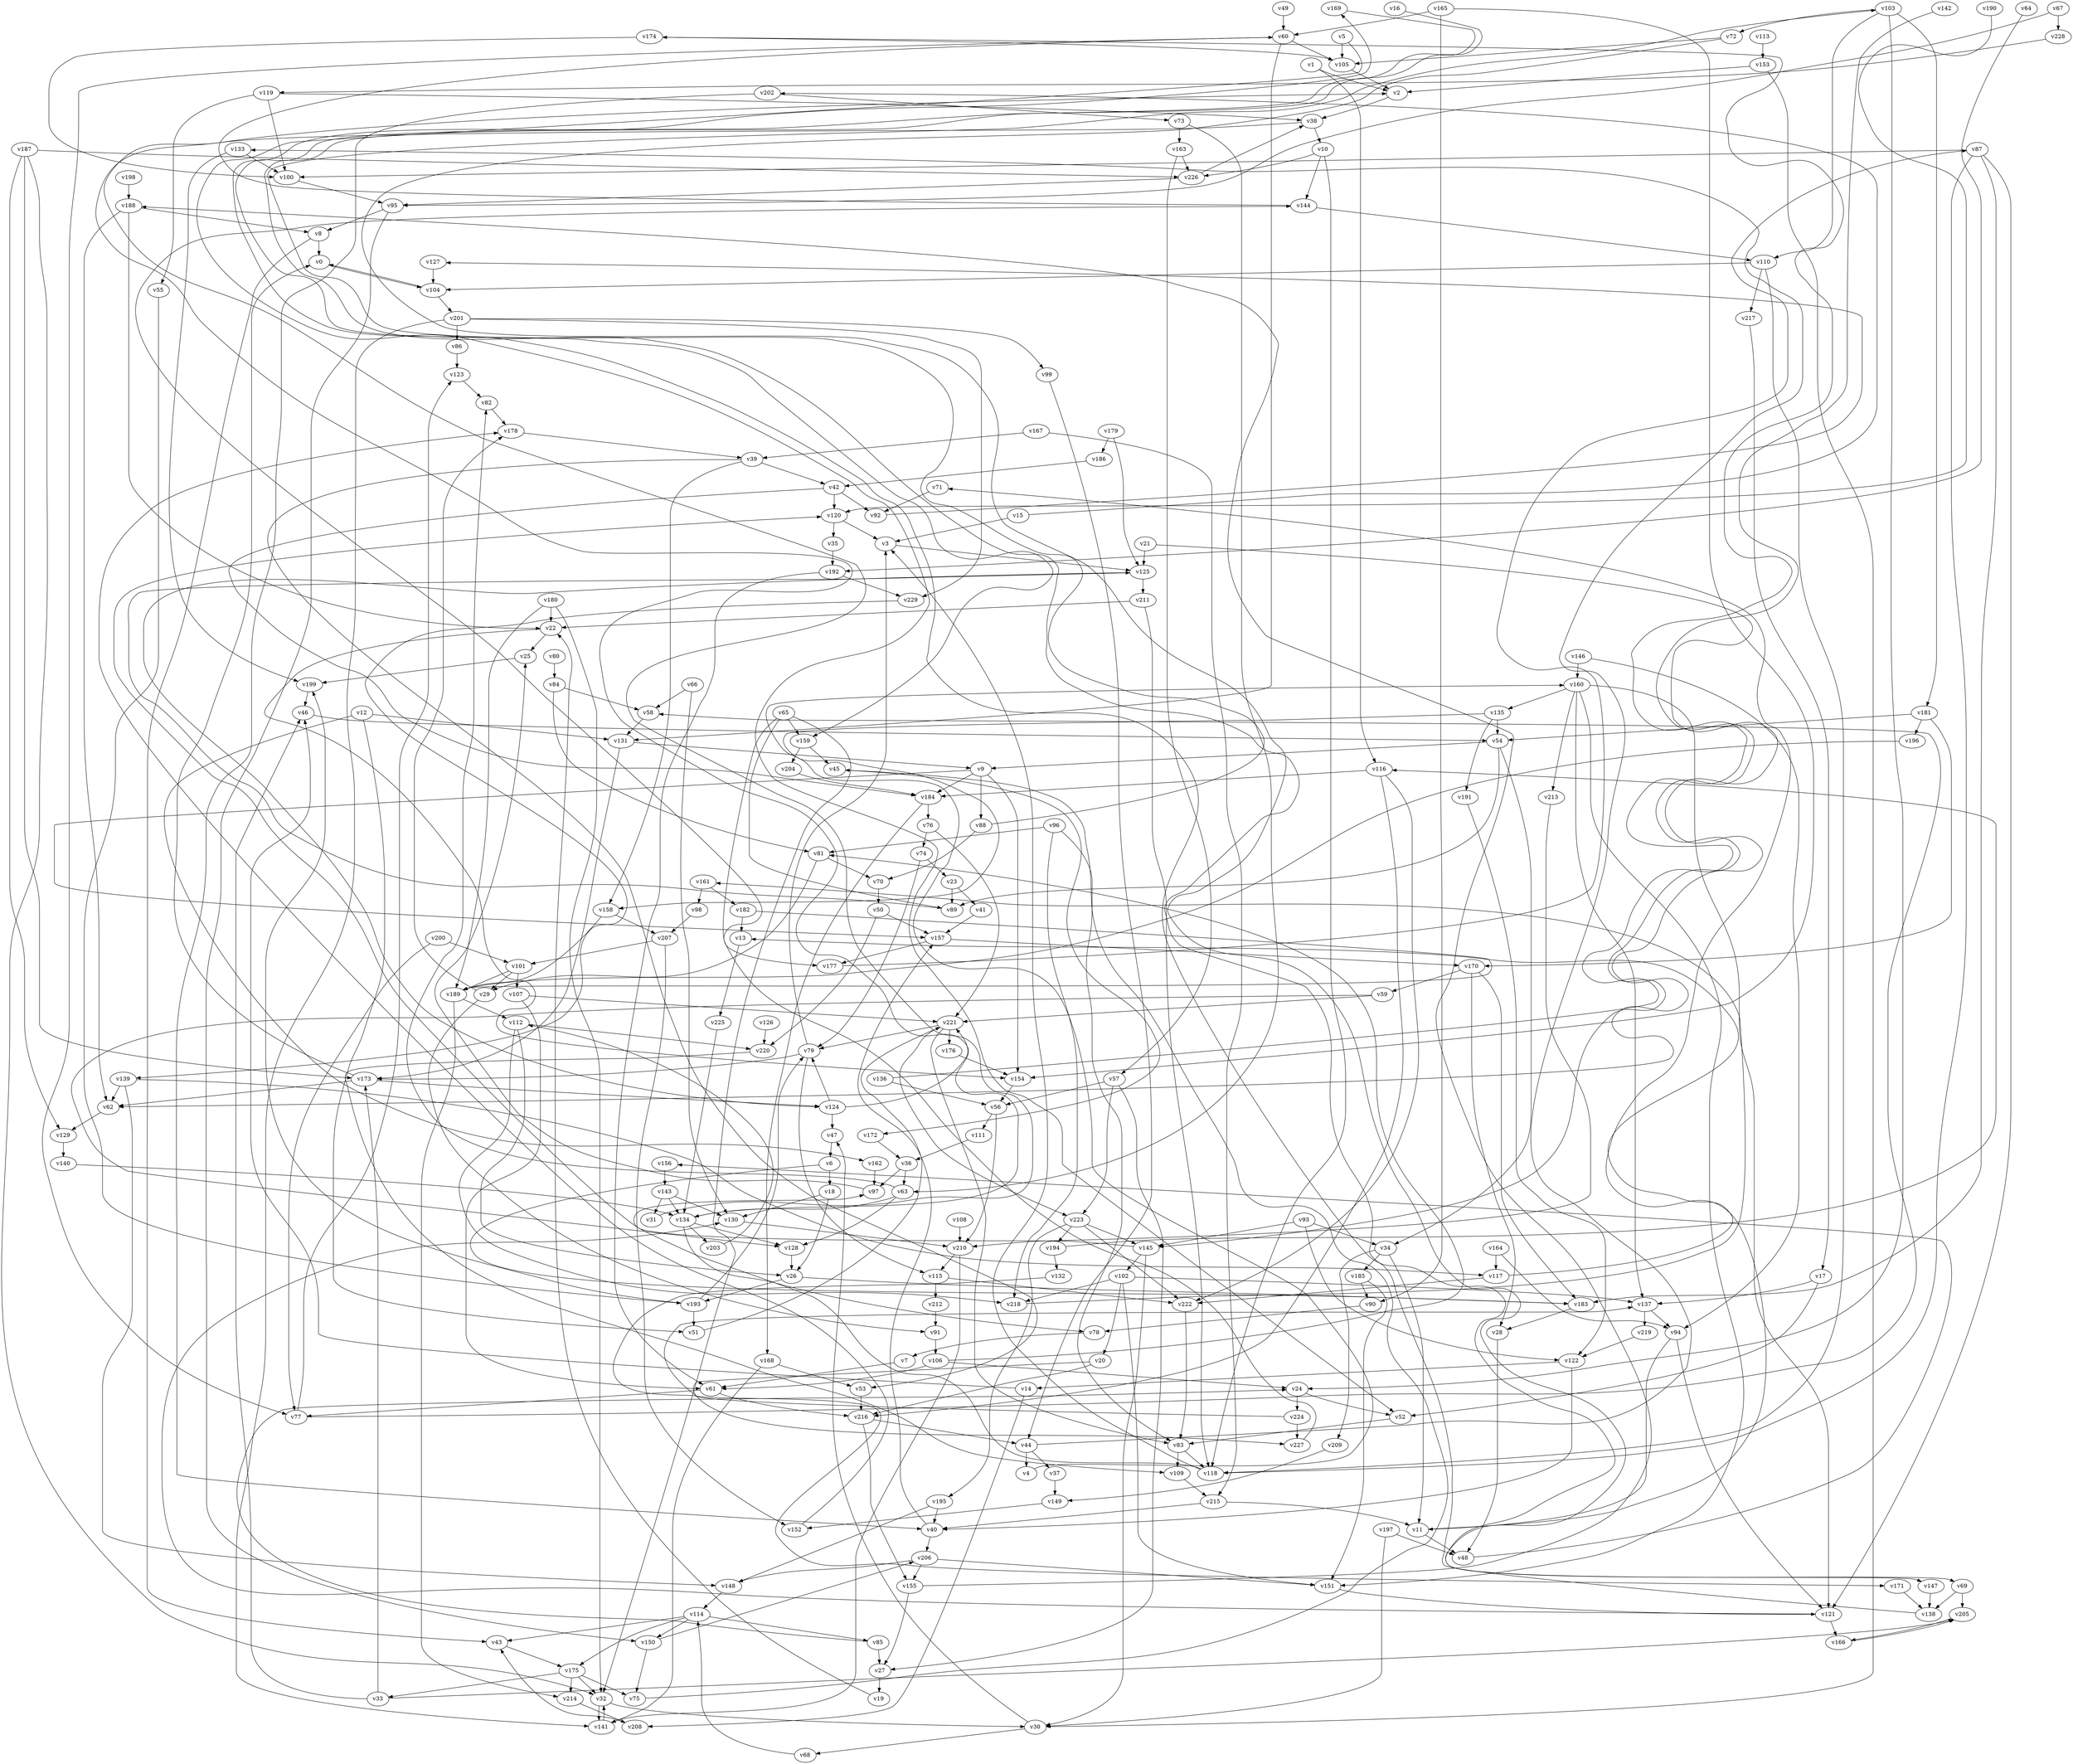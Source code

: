 // Benchmark game 341 - 230 vertices
// time_bound: 20
// targets: v212
digraph G {
    v0 [name="v0", player=0];
    v1 [name="v1", player=0];
    v2 [name="v2", player=0];
    v3 [name="v3", player=0];
    v4 [name="v4", player=1];
    v5 [name="v5", player=1];
    v6 [name="v6", player=0];
    v7 [name="v7", player=0];
    v8 [name="v8", player=1];
    v9 [name="v9", player=0];
    v10 [name="v10", player=0];
    v11 [name="v11", player=0];
    v12 [name="v12", player=0];
    v13 [name="v13", player=0];
    v14 [name="v14", player=1];
    v15 [name="v15", player=1];
    v16 [name="v16", player=1];
    v17 [name="v17", player=0];
    v18 [name="v18", player=0];
    v19 [name="v19", player=1];
    v20 [name="v20", player=0];
    v21 [name="v21", player=1];
    v22 [name="v22", player=1];
    v23 [name="v23", player=0];
    v24 [name="v24", player=0];
    v25 [name="v25", player=1];
    v26 [name="v26", player=1];
    v27 [name="v27", player=0];
    v28 [name="v28", player=1];
    v29 [name="v29", player=0];
    v30 [name="v30", player=0];
    v31 [name="v31", player=1];
    v32 [name="v32", player=0];
    v33 [name="v33", player=0];
    v34 [name="v34", player=1];
    v35 [name="v35", player=0];
    v36 [name="v36", player=0];
    v37 [name="v37", player=1];
    v38 [name="v38", player=0];
    v39 [name="v39", player=0];
    v40 [name="v40", player=0];
    v41 [name="v41", player=0];
    v42 [name="v42", player=1];
    v43 [name="v43", player=0];
    v44 [name="v44", player=0];
    v45 [name="v45", player=1];
    v46 [name="v46", player=1];
    v47 [name="v47", player=0];
    v48 [name="v48", player=0];
    v49 [name="v49", player=1];
    v50 [name="v50", player=1];
    v51 [name="v51", player=0];
    v52 [name="v52", player=1];
    v53 [name="v53", player=0];
    v54 [name="v54", player=1];
    v55 [name="v55", player=0];
    v56 [name="v56", player=0];
    v57 [name="v57", player=1];
    v58 [name="v58", player=0];
    v59 [name="v59", player=1];
    v60 [name="v60", player=1];
    v61 [name="v61", player=1];
    v62 [name="v62", player=1];
    v63 [name="v63", player=0];
    v64 [name="v64", player=1];
    v65 [name="v65", player=0];
    v66 [name="v66", player=0];
    v67 [name="v67", player=0];
    v68 [name="v68", player=0];
    v69 [name="v69", player=1];
    v70 [name="v70", player=0];
    v71 [name="v71", player=0];
    v72 [name="v72", player=0];
    v73 [name="v73", player=0];
    v74 [name="v74", player=0];
    v75 [name="v75", player=1];
    v76 [name="v76", player=1];
    v77 [name="v77", player=0];
    v78 [name="v78", player=0];
    v79 [name="v79", player=1];
    v80 [name="v80", player=0];
    v81 [name="v81", player=0];
    v82 [name="v82", player=1];
    v83 [name="v83", player=1];
    v84 [name="v84", player=1];
    v85 [name="v85", player=0];
    v86 [name="v86", player=1];
    v87 [name="v87", player=1];
    v88 [name="v88", player=1];
    v89 [name="v89", player=1];
    v90 [name="v90", player=1];
    v91 [name="v91", player=0];
    v92 [name="v92", player=0];
    v93 [name="v93", player=0];
    v94 [name="v94", player=0];
    v95 [name="v95", player=1];
    v96 [name="v96", player=0];
    v97 [name="v97", player=0];
    v98 [name="v98", player=1];
    v99 [name="v99", player=0];
    v100 [name="v100", player=1];
    v101 [name="v101", player=1];
    v102 [name="v102", player=0];
    v103 [name="v103", player=1];
    v104 [name="v104", player=1];
    v105 [name="v105", player=1];
    v106 [name="v106", player=1];
    v107 [name="v107", player=0];
    v108 [name="v108", player=1];
    v109 [name="v109", player=1];
    v110 [name="v110", player=0];
    v111 [name="v111", player=0];
    v112 [name="v112", player=0];
    v113 [name="v113", player=0];
    v114 [name="v114", player=1];
    v115 [name="v115", player=1];
    v116 [name="v116", player=0];
    v117 [name="v117", player=1];
    v118 [name="v118", player=1];
    v119 [name="v119", player=0];
    v120 [name="v120", player=1];
    v121 [name="v121", player=1];
    v122 [name="v122", player=0];
    v123 [name="v123", player=1];
    v124 [name="v124", player=1];
    v125 [name="v125", player=1];
    v126 [name="v126", player=1];
    v127 [name="v127", player=1];
    v128 [name="v128", player=1];
    v129 [name="v129", player=0];
    v130 [name="v130", player=1];
    v131 [name="v131", player=0];
    v132 [name="v132", player=1];
    v133 [name="v133", player=0];
    v134 [name="v134", player=0];
    v135 [name="v135", player=0];
    v136 [name="v136", player=0];
    v137 [name="v137", player=1];
    v138 [name="v138", player=0];
    v139 [name="v139", player=1];
    v140 [name="v140", player=0];
    v141 [name="v141", player=1];
    v142 [name="v142", player=1];
    v143 [name="v143", player=1];
    v144 [name="v144", player=0];
    v145 [name="v145", player=1];
    v146 [name="v146", player=0];
    v147 [name="v147", player=1];
    v148 [name="v148", player=1];
    v149 [name="v149", player=0];
    v150 [name="v150", player=0];
    v151 [name="v151", player=0];
    v152 [name="v152", player=1];
    v153 [name="v153", player=1];
    v154 [name="v154", player=1];
    v155 [name="v155", player=1];
    v156 [name="v156", player=1];
    v157 [name="v157", player=1];
    v158 [name="v158", player=1];
    v159 [name="v159", player=0];
    v160 [name="v160", player=0];
    v161 [name="v161", player=0];
    v162 [name="v162", player=1];
    v163 [name="v163", player=0];
    v164 [name="v164", player=1];
    v165 [name="v165", player=1];
    v166 [name="v166", player=0];
    v167 [name="v167", player=0];
    v168 [name="v168", player=0];
    v169 [name="v169", player=1];
    v170 [name="v170", player=1];
    v171 [name="v171", player=1];
    v172 [name="v172", player=0];
    v173 [name="v173", player=0];
    v174 [name="v174", player=1];
    v175 [name="v175", player=0];
    v176 [name="v176", player=1];
    v177 [name="v177", player=0];
    v178 [name="v178", player=1];
    v179 [name="v179", player=1];
    v180 [name="v180", player=0];
    v181 [name="v181", player=0];
    v182 [name="v182", player=0];
    v183 [name="v183", player=0];
    v184 [name="v184", player=1];
    v185 [name="v185", player=0];
    v186 [name="v186", player=0];
    v187 [name="v187", player=1];
    v188 [name="v188", player=0];
    v189 [name="v189", player=1];
    v190 [name="v190", player=0];
    v191 [name="v191", player=1];
    v192 [name="v192", player=1];
    v193 [name="v193", player=1];
    v194 [name="v194", player=1];
    v195 [name="v195", player=0];
    v196 [name="v196", player=0];
    v197 [name="v197", player=1];
    v198 [name="v198", player=1];
    v199 [name="v199", player=0];
    v200 [name="v200", player=0];
    v201 [name="v201", player=1];
    v202 [name="v202", player=0];
    v203 [name="v203", player=0];
    v204 [name="v204", player=0];
    v205 [name="v205", player=0];
    v206 [name="v206", player=0];
    v207 [name="v207", player=0];
    v208 [name="v208", player=0];
    v209 [name="v209", player=1];
    v210 [name="v210", player=0];
    v211 [name="v211", player=0];
    v212 [name="v212", player=1, target=1];
    v213 [name="v213", player=1];
    v214 [name="v214", player=1];
    v215 [name="v215", player=1];
    v216 [name="v216", player=1];
    v217 [name="v217", player=1];
    v218 [name="v218", player=0];
    v219 [name="v219", player=1];
    v220 [name="v220", player=0];
    v221 [name="v221", player=0];
    v222 [name="v222", player=1];
    v223 [name="v223", player=0];
    v224 [name="v224", player=0];
    v225 [name="v225", player=1];
    v226 [name="v226", player=0];
    v227 [name="v227", player=0];
    v228 [name="v228", player=0];
    v229 [name="v229", player=1];

    v0 -> v104;
    v1 -> v116;
    v2 -> v38;
    v3 -> v125;
    v4 -> v160 [constraint="t >= 1"];
    v5 -> v52 [constraint="t < 14"];
    v6 -> v183 [constraint="t >= 5"];
    v7 -> v61;
    v8 -> v0;
    v9 -> v157 [constraint="t >= 3"];
    v10 -> v226;
    v11 -> v71 [constraint="t mod 4 == 0"];
    v12 -> v162 [constraint="t mod 4 == 1"];
    v13 -> v225;
    v14 -> v46;
    v15 -> v202 [constraint="t mod 5 == 4"];
    v16 -> v69 [constraint="t < 12"];
    v17 -> v137;
    v18 -> v130;
    v19 -> v22;
    v20 -> v227 [constraint="t >= 2"];
    v21 -> v62 [constraint="t < 11"];
    v22 -> v154 [constraint="t < 15"];
    v23 -> v89;
    v24 -> v52;
    v25 -> v199;
    v26 -> v183;
    v27 -> v19;
    v28 -> v48;
    v29 -> v91 [constraint="t >= 3"];
    v30 -> v68;
    v31 -> v2 [constraint="t >= 2"];
    v32 -> v141;
    v33 -> v205 [constraint="t < 6"];
    v34 -> v209;
    v35 -> v192;
    v36 -> v97;
    v37 -> v149;
    v38 -> v134 [constraint="t mod 3 == 1"];
    v39 -> v53 [constraint="t < 6"];
    v40 -> v157;
    v41 -> v157;
    v42 -> v184 [constraint="t >= 4"];
    v43 -> v175;
    v44 -> v133 [constraint="t mod 5 == 3"];
    v45 -> v172 [constraint="t mod 3 == 2"];
    v46 -> v54;
    v47 -> v6;
    v48 -> v156 [constraint="t mod 2 == 0"];
    v49 -> v60;
    v50 -> v220;
    v51 -> v221;
    v52 -> v83;
    v53 -> v216;
    v54 -> v34;
    v55 -> v193;
    v56 -> v210;
    v57 -> v27;
    v58 -> v131;
    v59 -> v128 [constraint="t mod 4 == 0"];
    v60 -> v77;
    v61 -> v216;
    v62 -> v129;
    v63 -> v82;
    v64 -> v192 [constraint="t >= 4"];
    v65 -> v159;
    v66 -> v58;
    v67 -> v95 [constraint="t mod 2 == 1"];
    v68 -> v114;
    v69 -> v138;
    v70 -> v50;
    v71 -> v92;
    v72 -> v147 [constraint="t mod 2 == 1"];
    v73 -> v63;
    v74 -> v23;
    v75 -> v45 [constraint="t >= 1"];
    v76 -> v74;
    v77 -> v58 [constraint="t mod 4 == 1"];
    v78 -> v7;
    v79 -> v173;
    v80 -> v84;
    v81 -> v70;
    v82 -> v178;
    v83 -> v109;
    v84 -> v81;
    v85 -> v24 [constraint="t < 11"];
    v86 -> v123;
    v87 -> v118;
    v88 -> v103 [constraint="t mod 4 == 1"];
    v89 -> v125 [constraint="t >= 3"];
    v90 -> v78;
    v91 -> v106;
    v92 -> v127 [constraint="t < 9"];
    v93 -> v145;
    v94 -> v121;
    v95 -> v8;
    v96 -> v81;
    v97 -> v25;
    v98 -> v207;
    v99 -> v44;
    v100 -> v95;
    v101 -> v107;
    v102 -> v20;
    v103 -> v72;
    v104 -> v0;
    v105 -> v2;
    v106 -> v81 [constraint="t >= 4"];
    v107 -> v61;
    v108 -> v210;
    v109 -> v215;
    v110 -> v217;
    v111 -> v36;
    v112 -> v220;
    v113 -> v153;
    v114 -> v85;
    v115 -> v222;
    v116 -> v184;
    v117 -> v13 [constraint="t >= 1"];
    v118 -> v120 [constraint="t mod 5 == 1"];
    v119 -> v100;
    v120 -> v35;
    v121 -> v130 [constraint="t < 5"];
    v122 -> v14;
    v123 -> v82;
    v124 -> v221;
    v125 -> v124 [constraint="t >= 4"];
    v126 -> v220;
    v127 -> v104;
    v128 -> v26;
    v129 -> v140;
    v130 -> v210;
    v131 -> v173;
    v132 -> v171 [constraint="t mod 4 == 2"];
    v133 -> v100;
    v134 -> v78;
    v135 -> v158 [constraint="t mod 4 == 0"];
    v136 -> v174 [constraint="t mod 4 == 3"];
    v137 -> v94;
    v138 -> v169 [constraint="t < 9"];
    v139 -> v117 [constraint="t >= 1"];
    v140 -> v134 [constraint="t < 7"];
    v141 -> v32 [constraint="t < 12"];
    v142 -> v145 [constraint="t >= 3"];
    v143 -> v134;
    v144 -> v60 [constraint="t < 10"];
    v145 -> v97 [constraint="t < 13"];
    v146 -> v160;
    v147 -> v138;
    v148 -> v114;
    v149 -> v152;
    v150 -> v75;
    v151 -> v121;
    v152 -> v178 [constraint="t < 8"];
    v153 -> v2;
    v154 -> v56;
    v155 -> v188 [constraint="t < 12"];
    v156 -> v143;
    v157 -> v170;
    v158 -> v207;
    v159 -> v45;
    v160 -> v135;
    v161 -> v182;
    v162 -> v97;
    v163 -> v57;
    v164 -> v117;
    v165 -> v60;
    v166 -> v205 [constraint="t < 14"];
    v167 -> v215;
    v168 -> v53;
    v169 -> v159 [constraint="t mod 4 == 2"];
    v170 -> v28;
    v171 -> v138;
    v172 -> v36;
    v173 -> v62;
    v174 -> v105;
    v175 -> v214;
    v176 -> v154;
    v177 -> v87 [constraint="t >= 2"];
    v178 -> v39;
    v179 -> v125;
    v180 -> v22;
    v181 -> v170;
    v182 -> v189 [constraint="t < 10"];
    v183 -> v28;
    v184 -> v76;
    v185 -> v90;
    v186 -> v42;
    v187 -> v129;
    v188 -> v22;
    v189 -> v214;
    v190 -> v120 [constraint="t mod 3 == 0"];
    v191 -> v122;
    v192 -> v61;
    v193 -> v79;
    v194 -> v116 [constraint="t >= 1"];
    v195 -> v148;
    v196 -> v189 [constraint="t < 15"];
    v197 -> v30;
    v198 -> v188;
    v199 -> v46;
    v200 -> v101;
    v201 -> v229;
    v202 -> v73;
    v203 -> v112 [constraint="t >= 3"];
    v204 -> v184;
    v205 -> v166;
    v206 -> v155;
    v207 -> v152;
    v208 -> v43;
    v209 -> v149;
    v210 -> v141;
    v211 -> v22;
    v212 -> v91;
    v213 -> v210;
    v214 -> v208;
    v215 -> v40;
    v216 -> v44;
    v217 -> v17;
    v218 -> v161 [constraint="t >= 1"];
    v219 -> v122;
    v220 -> v109 [constraint="t < 8"];
    v221 -> v176;
    v222 -> v83;
    v223 -> v222;
    v224 -> v137 [constraint="t mod 4 == 3"];
    v225 -> v134;
    v226 -> v38;
    v227 -> v144 [constraint="t mod 3 == 0"];
    v228 -> v119 [constraint="t mod 5 == 4"];
    v229 -> v139 [constraint="t mod 4 == 1"];
    v23 -> v41;
    v150 -> v206;
    v114 -> v150;
    v9 -> v88;
    v36 -> v63;
    v54 -> v9;
    v44 -> v4;
    v103 -> v181;
    v160 -> v121;
    v143 -> v31;
    v74 -> v79;
    v39 -> v158;
    v57 -> v56;
    v10 -> v144;
    v30 -> v47;
    v157 -> v177;
    v67 -> v228;
    v189 -> v112;
    v175 -> v75;
    v34 -> v185;
    v221 -> v79;
    v224 -> v227;
    v144 -> v110;
    v14 -> v208;
    v112 -> v218;
    v180 -> v32;
    v187 -> v32;
    v72 -> v105;
    v160 -> v213;
    v60 -> v131;
    v170 -> v183;
    v159 -> v204;
    v42 -> v120;
    v206 -> v148;
    v54 -> v89;
    v117 -> v222;
    v165 -> v154;
    v143 -> v130;
    v6 -> v18;
    v102 -> v218;
    v119 -> v38;
    v182 -> v13;
    v101 -> v189;
    v9 -> v154;
    v107 -> v221;
    v112 -> v26;
    v63 -> v134;
    v201 -> v141;
    v65 -> v32;
    v18 -> v26;
    v155 -> v27;
    v15 -> v3;
    v17 -> v52;
    v116 -> v222;
    v160 -> v137;
    v22 -> v25;
    v32 -> v30;
    v33 -> v173;
    v110 -> v104;
    v39 -> v42;
    v21 -> v125;
    v181 -> v54;
    v84 -> v58;
    v66 -> v130;
    v59 -> v221;
    v185 -> v151;
    v223 -> v145;
    v56 -> v111;
    v136 -> v56;
    v5 -> v105;
    v101 -> v29;
    v103 -> v24;
    v200 -> v77;
    v160 -> v151;
    v24 -> v224;
    v110 -> v118;
    v114 -> v43;
    v87 -> v183;
    v201 -> v86;
    v33 -> v46;
    v38 -> v10;
    v83 -> v118;
    v134 -> v128;
    v187 -> v226;
    v135 -> v191;
    v153 -> v30;
    v146 -> v94;
    v174 -> v100;
    v164 -> v94;
    v131 -> v9;
    v215 -> v11;
    v87 -> v100;
    v201 -> v99;
    v124 -> v47;
    v125 -> v211;
    v133 -> v199;
    v76 -> v221;
    v193 -> v51;
    v168 -> v141;
    v181 -> v196;
    v202 -> v40;
    v206 -> v151;
    v221 -> v223;
    v121 -> v166;
    v179 -> v186;
    v96 -> v83;
    v1 -> v2;
    v120 -> v3;
    v26 -> v193;
    v63 -> v128;
    v122 -> v40;
    v8 -> v43;
    v192 -> v229;
    v9 -> v184;
    v226 -> v95;
    v223 -> v195;
    v114 -> v175;
    v173 -> v124;
    v50 -> v157;
    v118 -> v3;
    v145 -> v102;
    v135 -> v54;
    v102 -> v151;
    v207 -> v101;
    v73 -> v163;
    v188 -> v62;
    v77 -> v123;
    v65 -> v89;
    v87 -> v121;
    v158 -> v189;
    v85 -> v27;
    v93 -> v122;
    v170 -> v59;
    v103 -> v110;
    v145 -> v30;
    v139 -> v62;
    v40 -> v206;
    v187 -> v173;
    v57 -> v223;
    v188 -> v8;
    v94 -> v11;
    v124 -> v79;
    v175 -> v32;
    v104 -> v201;
    v44 -> v37;
    v195 -> v40;
    v42 -> v92;
    v60 -> v105;
    v106 -> v24;
    v11 -> v48;
    v197 -> v48;
    v10 -> v118;
    v34 -> v11;
    v180 -> v189;
    v81 -> v29;
    v223 -> v194;
    v139 -> v148;
    v167 -> v39;
    v88 -> v70;
    v216 -> v155;
    v184 -> v168;
    v29 -> v178;
    v161 -> v98;
    v116 -> v216;
    v193 -> v199;
    v115 -> v212;
    v163 -> v226;
    v173 -> v0;
    v137 -> v219;
    v12 -> v131;
    v93 -> v34;
    v102 -> v137;
    v79 -> v3;
    v106 -> v61;
    v194 -> v132;
    v61 -> v77;
    v221 -> v83;
    v119 -> v55;
    v96 -> v218;
    v175 -> v33;
    v211 -> v118;
    v95 -> v150;
    v79 -> v115;
    v210 -> v115;
    v20 -> v216;
    v165 -> v90;
    v69 -> v205;
    v65 -> v177;
    v134 -> v203;
    v12 -> v51;
}
